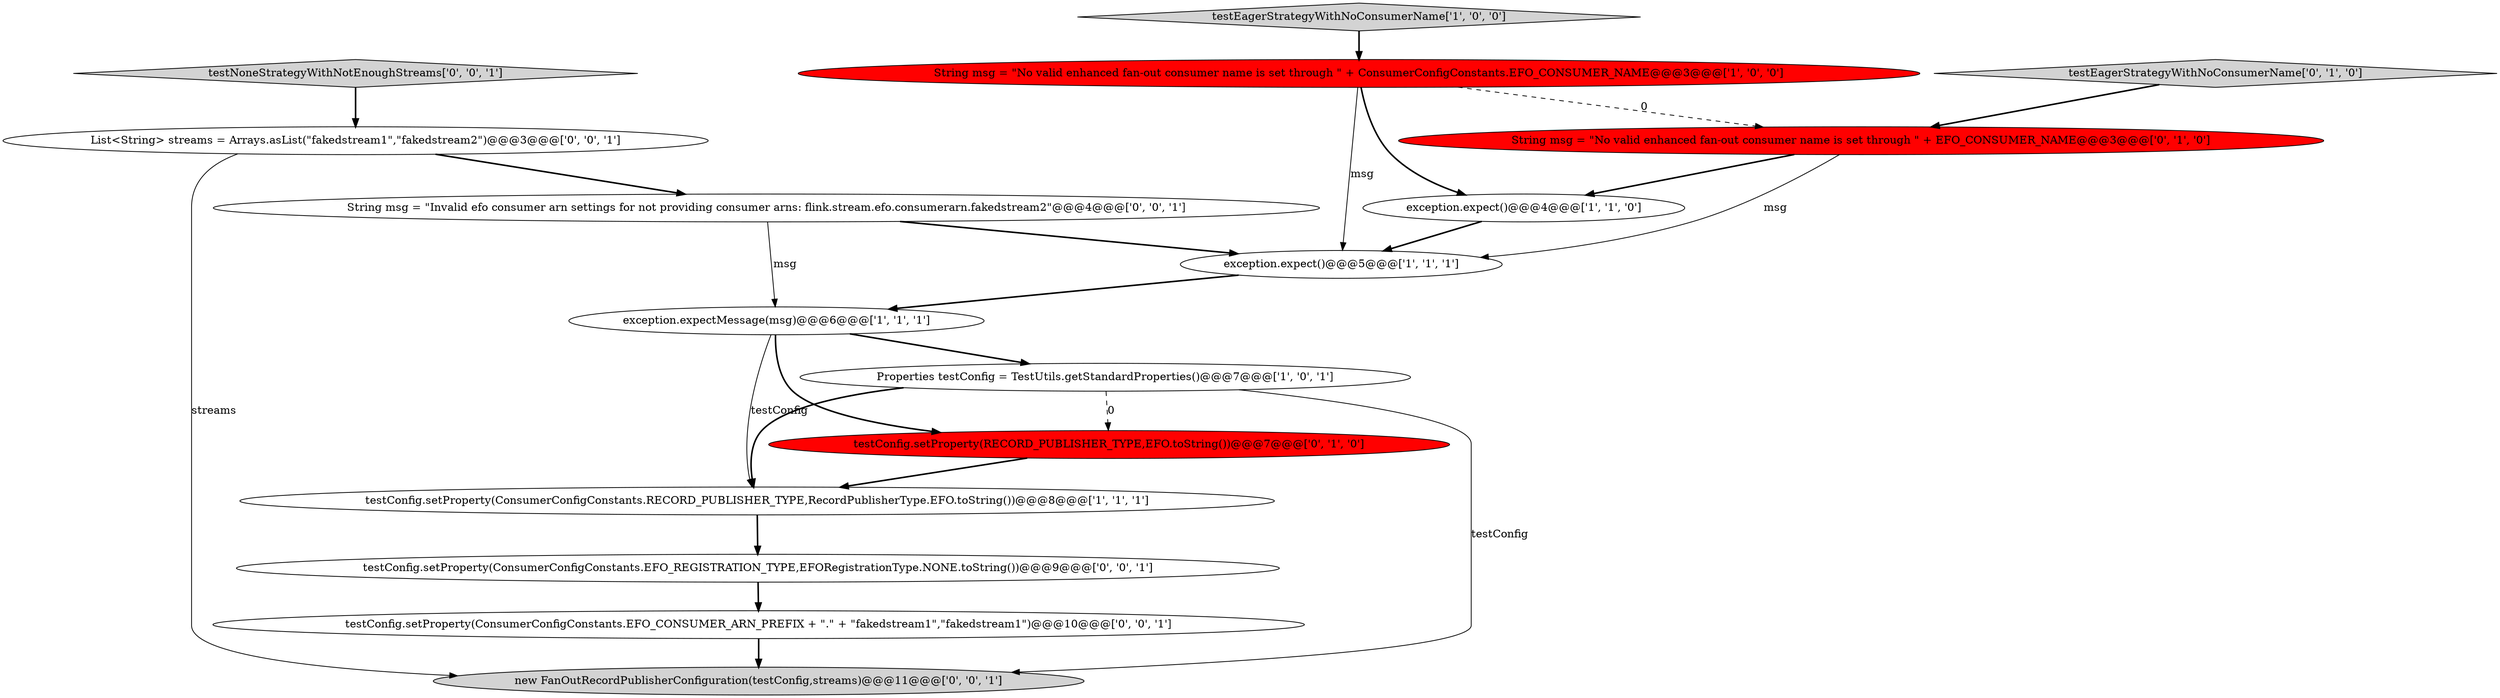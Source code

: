 digraph {
4 [style = filled, label = "testEagerStrategyWithNoConsumerName['1', '0', '0']", fillcolor = lightgray, shape = diamond image = "AAA0AAABBB1BBB"];
5 [style = filled, label = "exception.expectMessage(msg)@@@6@@@['1', '1', '1']", fillcolor = white, shape = ellipse image = "AAA0AAABBB1BBB"];
0 [style = filled, label = "String msg = \"No valid enhanced fan-out consumer name is set through \" + ConsumerConfigConstants.EFO_CONSUMER_NAME@@@3@@@['1', '0', '0']", fillcolor = red, shape = ellipse image = "AAA1AAABBB1BBB"];
10 [style = filled, label = "List<String> streams = Arrays.asList(\"fakedstream1\",\"fakedstream2\")@@@3@@@['0', '0', '1']", fillcolor = white, shape = ellipse image = "AAA0AAABBB3BBB"];
1 [style = filled, label = "testConfig.setProperty(ConsumerConfigConstants.RECORD_PUBLISHER_TYPE,RecordPublisherType.EFO.toString())@@@8@@@['1', '1', '1']", fillcolor = white, shape = ellipse image = "AAA0AAABBB1BBB"];
8 [style = filled, label = "testEagerStrategyWithNoConsumerName['0', '1', '0']", fillcolor = lightgray, shape = diamond image = "AAA0AAABBB2BBB"];
9 [style = filled, label = "testConfig.setProperty(RECORD_PUBLISHER_TYPE,EFO.toString())@@@7@@@['0', '1', '0']", fillcolor = red, shape = ellipse image = "AAA1AAABBB2BBB"];
11 [style = filled, label = "String msg = \"Invalid efo consumer arn settings for not providing consumer arns: flink.stream.efo.consumerarn.fakedstream2\"@@@4@@@['0', '0', '1']", fillcolor = white, shape = ellipse image = "AAA0AAABBB3BBB"];
12 [style = filled, label = "testNoneStrategyWithNotEnoughStreams['0', '0', '1']", fillcolor = lightgray, shape = diamond image = "AAA0AAABBB3BBB"];
6 [style = filled, label = "Properties testConfig = TestUtils.getStandardProperties()@@@7@@@['1', '0', '1']", fillcolor = white, shape = ellipse image = "AAA0AAABBB1BBB"];
7 [style = filled, label = "String msg = \"No valid enhanced fan-out consumer name is set through \" + EFO_CONSUMER_NAME@@@3@@@['0', '1', '0']", fillcolor = red, shape = ellipse image = "AAA1AAABBB2BBB"];
13 [style = filled, label = "new FanOutRecordPublisherConfiguration(testConfig,streams)@@@11@@@['0', '0', '1']", fillcolor = lightgray, shape = ellipse image = "AAA0AAABBB3BBB"];
3 [style = filled, label = "exception.expect()@@@4@@@['1', '1', '0']", fillcolor = white, shape = ellipse image = "AAA0AAABBB1BBB"];
2 [style = filled, label = "exception.expect()@@@5@@@['1', '1', '1']", fillcolor = white, shape = ellipse image = "AAA0AAABBB1BBB"];
15 [style = filled, label = "testConfig.setProperty(ConsumerConfigConstants.EFO_CONSUMER_ARN_PREFIX + \".\" + \"fakedstream1\",\"fakedstream1\")@@@10@@@['0', '0', '1']", fillcolor = white, shape = ellipse image = "AAA0AAABBB3BBB"];
14 [style = filled, label = "testConfig.setProperty(ConsumerConfigConstants.EFO_REGISTRATION_TYPE,EFORegistrationType.NONE.toString())@@@9@@@['0', '0', '1']", fillcolor = white, shape = ellipse image = "AAA0AAABBB3BBB"];
0->3 [style = bold, label=""];
15->13 [style = bold, label=""];
5->9 [style = bold, label=""];
7->2 [style = solid, label="msg"];
6->9 [style = dashed, label="0"];
11->2 [style = bold, label=""];
7->3 [style = bold, label=""];
8->7 [style = bold, label=""];
4->0 [style = bold, label=""];
6->1 [style = bold, label=""];
11->5 [style = solid, label="msg"];
12->10 [style = bold, label=""];
5->6 [style = bold, label=""];
3->2 [style = bold, label=""];
5->1 [style = solid, label="testConfig"];
1->14 [style = bold, label=""];
14->15 [style = bold, label=""];
9->1 [style = bold, label=""];
0->7 [style = dashed, label="0"];
0->2 [style = solid, label="msg"];
6->13 [style = solid, label="testConfig"];
10->13 [style = solid, label="streams"];
2->5 [style = bold, label=""];
10->11 [style = bold, label=""];
}
